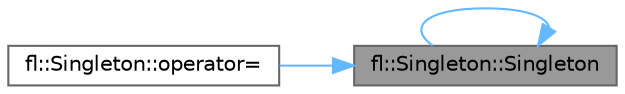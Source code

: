 digraph "fl::Singleton::Singleton"
{
 // LATEX_PDF_SIZE
  bgcolor="transparent";
  edge [fontname=Helvetica,fontsize=10,labelfontname=Helvetica,labelfontsize=10];
  node [fontname=Helvetica,fontsize=10,shape=box,height=0.2,width=0.4];
  rankdir="RL";
  Node1 [id="Node000001",label="fl::Singleton::Singleton",height=0.2,width=0.4,color="gray40", fillcolor="grey60", style="filled", fontcolor="black",tooltip=" "];
  Node1 -> Node1 [id="edge1_Node000001_Node000001",dir="back",color="steelblue1",style="solid",tooltip=" "];
  Node1 -> Node2 [id="edge2_Node000001_Node000002",dir="back",color="steelblue1",style="solid",tooltip=" "];
  Node2 [id="Node000002",label="fl::Singleton::operator=",height=0.2,width=0.4,color="grey40", fillcolor="white", style="filled",URL="$d9/d5b/classfl_1_1_singleton_a8ad847df235828cdd348c5ccea8f91c7.html#a8ad847df235828cdd348c5ccea8f91c7",tooltip=" "];
}
